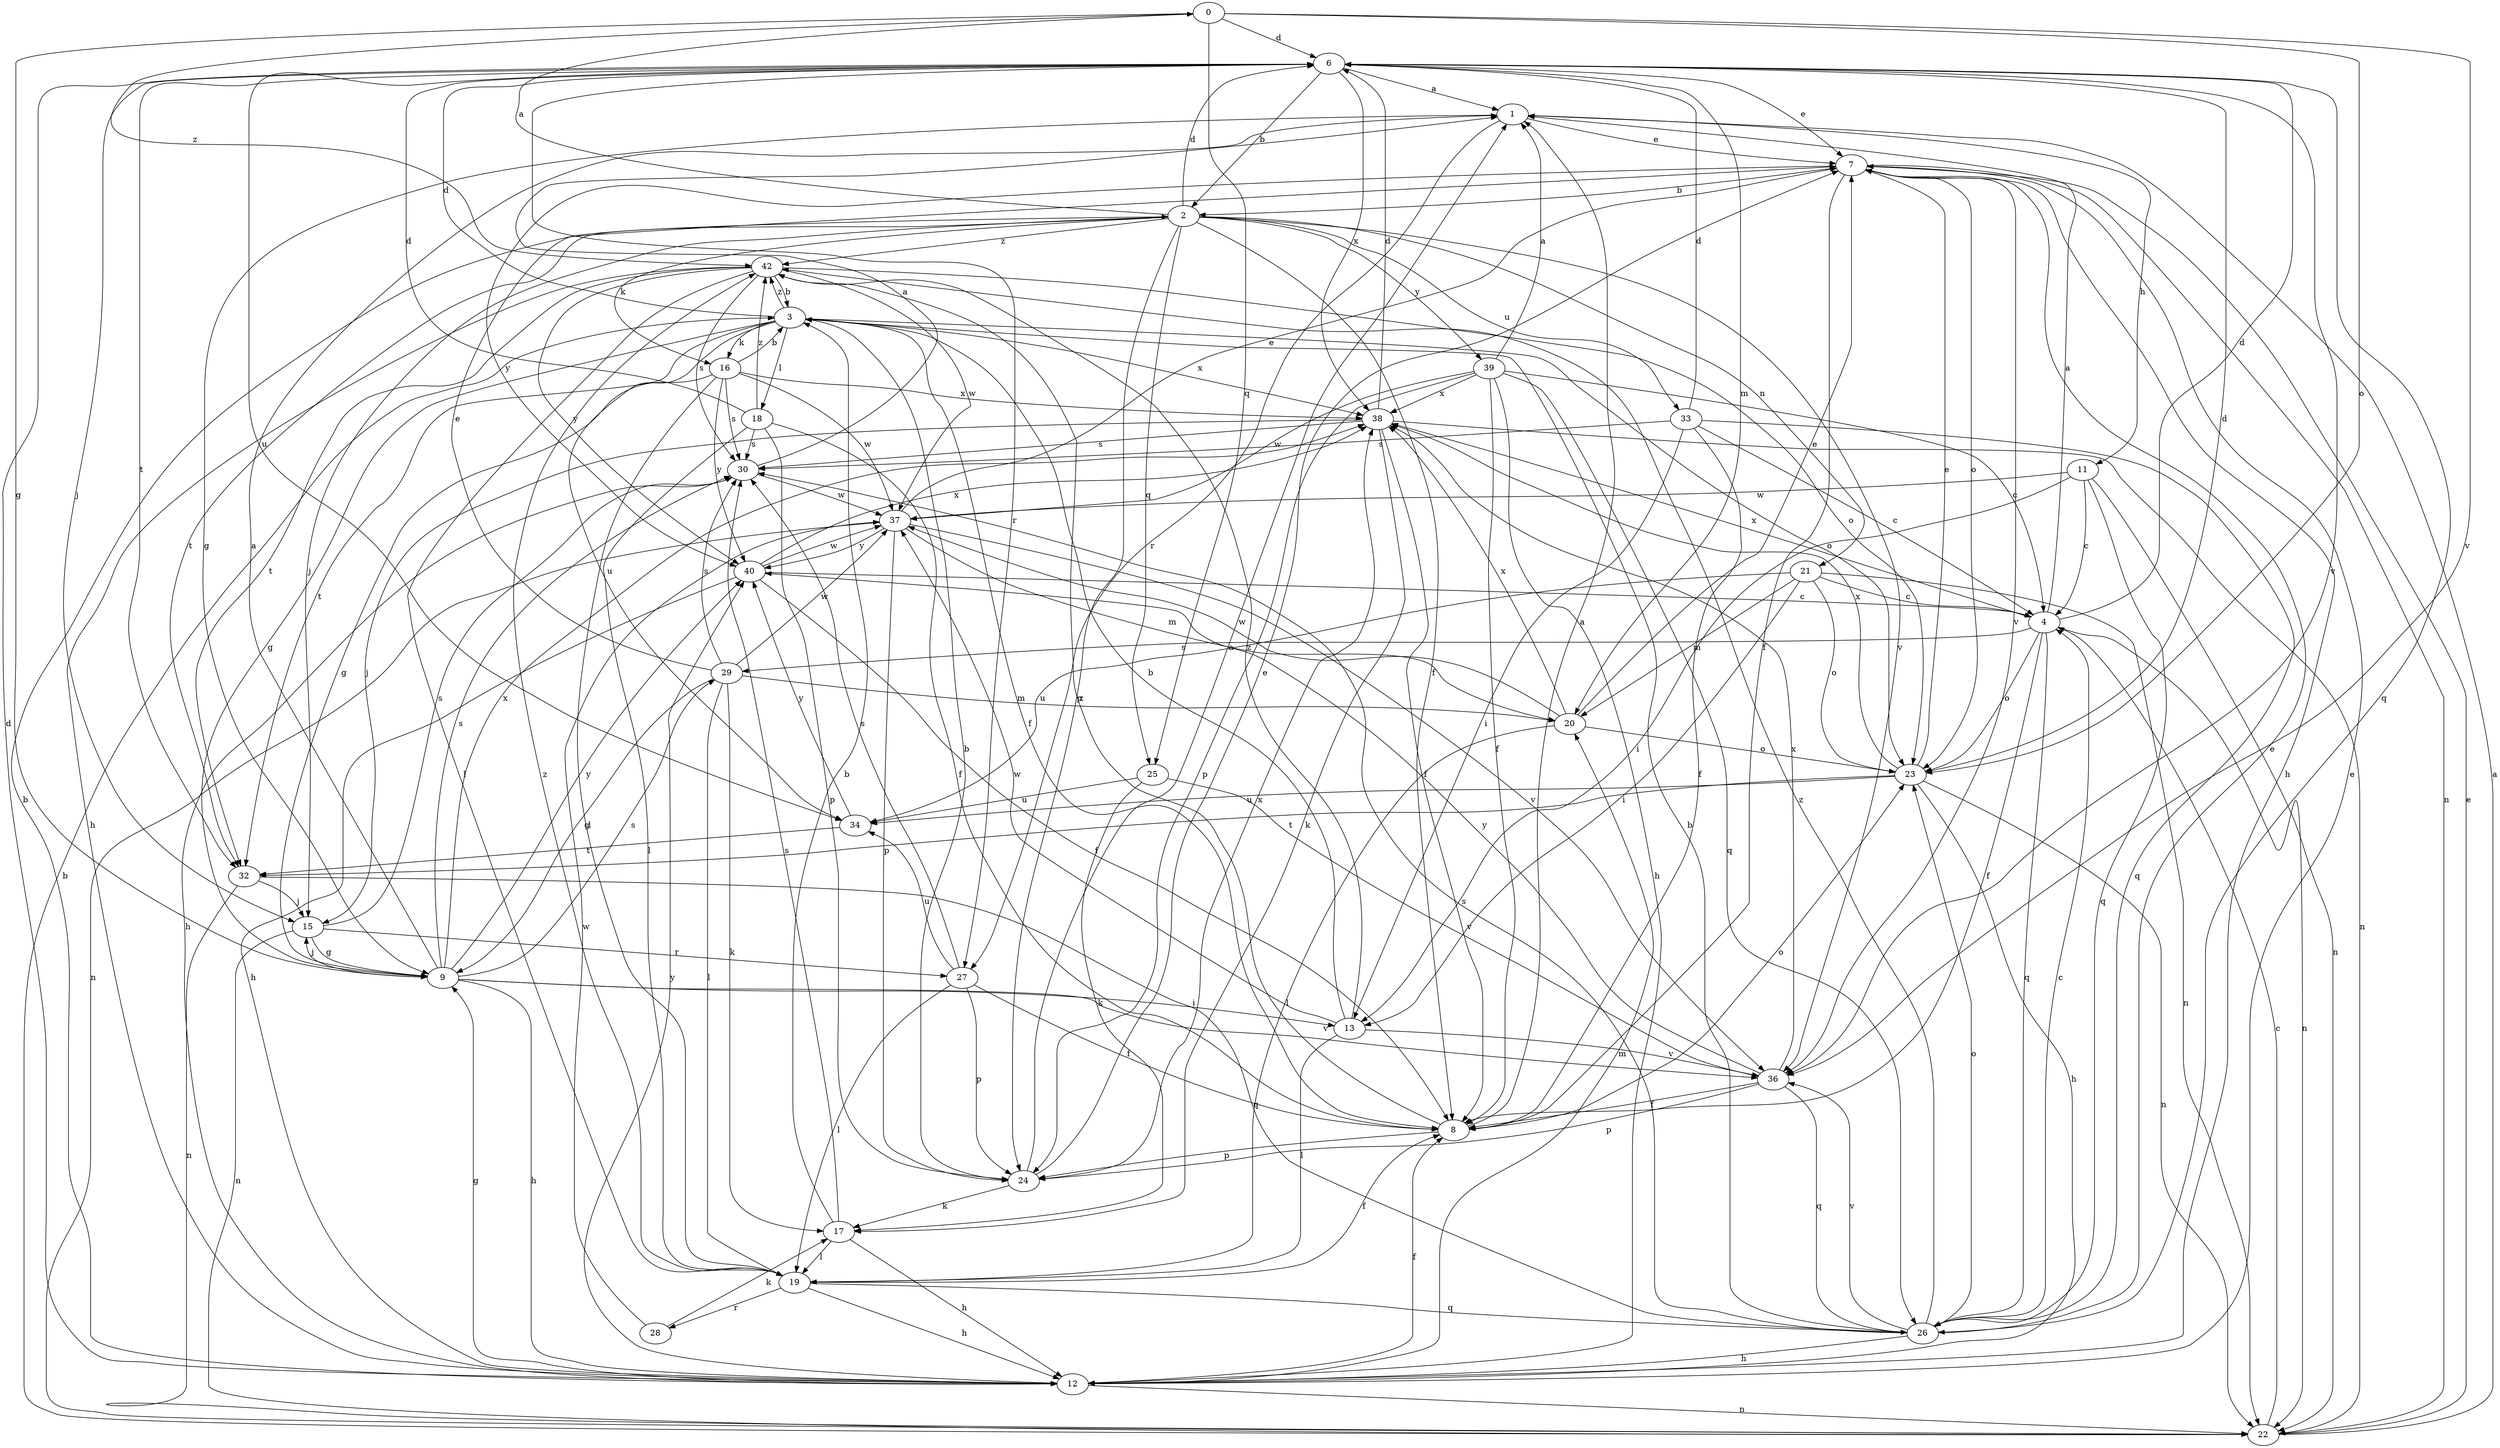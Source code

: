 strict digraph  {
0;
1;
2;
3;
4;
6;
7;
8;
9;
11;
12;
13;
15;
16;
17;
18;
19;
20;
21;
22;
23;
24;
25;
26;
27;
28;
29;
30;
32;
33;
34;
36;
37;
38;
39;
40;
42;
0 -> 6  [label=d];
0 -> 9  [label=g];
0 -> 23  [label=o];
0 -> 25  [label=q];
0 -> 36  [label=v];
0 -> 42  [label=z];
1 -> 7  [label=e];
1 -> 9  [label=g];
1 -> 11  [label=h];
1 -> 27  [label=r];
2 -> 0  [label=a];
2 -> 6  [label=d];
2 -> 8  [label=f];
2 -> 15  [label=j];
2 -> 16  [label=k];
2 -> 21  [label=n];
2 -> 24  [label=p];
2 -> 25  [label=q];
2 -> 32  [label=t];
2 -> 33  [label=u];
2 -> 36  [label=v];
2 -> 39  [label=y];
2 -> 42  [label=z];
3 -> 6  [label=d];
3 -> 8  [label=f];
3 -> 9  [label=g];
3 -> 16  [label=k];
3 -> 18  [label=l];
3 -> 23  [label=o];
3 -> 32  [label=t];
3 -> 34  [label=u];
3 -> 38  [label=x];
3 -> 42  [label=z];
4 -> 1  [label=a];
4 -> 6  [label=d];
4 -> 8  [label=f];
4 -> 22  [label=n];
4 -> 23  [label=o];
4 -> 26  [label=q];
4 -> 29  [label=s];
4 -> 38  [label=x];
6 -> 1  [label=a];
6 -> 2  [label=b];
6 -> 7  [label=e];
6 -> 15  [label=j];
6 -> 20  [label=m];
6 -> 26  [label=q];
6 -> 27  [label=r];
6 -> 32  [label=t];
6 -> 34  [label=u];
6 -> 36  [label=v];
6 -> 38  [label=x];
7 -> 2  [label=b];
7 -> 8  [label=f];
7 -> 12  [label=h];
7 -> 22  [label=n];
7 -> 23  [label=o];
7 -> 36  [label=v];
7 -> 40  [label=y];
8 -> 1  [label=a];
8 -> 23  [label=o];
8 -> 24  [label=p];
8 -> 42  [label=z];
9 -> 1  [label=a];
9 -> 12  [label=h];
9 -> 13  [label=i];
9 -> 15  [label=j];
9 -> 29  [label=s];
9 -> 30  [label=s];
9 -> 36  [label=v];
9 -> 38  [label=x];
9 -> 40  [label=y];
11 -> 4  [label=c];
11 -> 13  [label=i];
11 -> 22  [label=n];
11 -> 26  [label=q];
11 -> 37  [label=w];
12 -> 2  [label=b];
12 -> 6  [label=d];
12 -> 7  [label=e];
12 -> 8  [label=f];
12 -> 9  [label=g];
12 -> 20  [label=m];
12 -> 22  [label=n];
12 -> 40  [label=y];
13 -> 3  [label=b];
13 -> 19  [label=l];
13 -> 36  [label=v];
13 -> 37  [label=w];
13 -> 42  [label=z];
15 -> 9  [label=g];
15 -> 22  [label=n];
15 -> 27  [label=r];
15 -> 30  [label=s];
16 -> 3  [label=b];
16 -> 9  [label=g];
16 -> 19  [label=l];
16 -> 30  [label=s];
16 -> 37  [label=w];
16 -> 38  [label=x];
16 -> 40  [label=y];
17 -> 3  [label=b];
17 -> 12  [label=h];
17 -> 19  [label=l];
17 -> 30  [label=s];
18 -> 6  [label=d];
18 -> 8  [label=f];
18 -> 19  [label=l];
18 -> 24  [label=p];
18 -> 30  [label=s];
18 -> 42  [label=z];
19 -> 8  [label=f];
19 -> 12  [label=h];
19 -> 26  [label=q];
19 -> 28  [label=r];
19 -> 42  [label=z];
20 -> 7  [label=e];
20 -> 19  [label=l];
20 -> 23  [label=o];
20 -> 37  [label=w];
20 -> 38  [label=x];
21 -> 4  [label=c];
21 -> 13  [label=i];
21 -> 20  [label=m];
21 -> 22  [label=n];
21 -> 23  [label=o];
21 -> 34  [label=u];
22 -> 1  [label=a];
22 -> 3  [label=b];
22 -> 4  [label=c];
22 -> 7  [label=e];
23 -> 6  [label=d];
23 -> 7  [label=e];
23 -> 12  [label=h];
23 -> 22  [label=n];
23 -> 32  [label=t];
23 -> 34  [label=u];
23 -> 38  [label=x];
24 -> 1  [label=a];
24 -> 3  [label=b];
24 -> 7  [label=e];
24 -> 17  [label=k];
24 -> 38  [label=x];
25 -> 17  [label=k];
25 -> 34  [label=u];
25 -> 36  [label=v];
26 -> 3  [label=b];
26 -> 4  [label=c];
26 -> 7  [label=e];
26 -> 12  [label=h];
26 -> 23  [label=o];
26 -> 30  [label=s];
26 -> 36  [label=v];
26 -> 42  [label=z];
27 -> 8  [label=f];
27 -> 19  [label=l];
27 -> 24  [label=p];
27 -> 30  [label=s];
27 -> 34  [label=u];
28 -> 17  [label=k];
28 -> 37  [label=w];
29 -> 7  [label=e];
29 -> 9  [label=g];
29 -> 17  [label=k];
29 -> 19  [label=l];
29 -> 20  [label=m];
29 -> 30  [label=s];
29 -> 37  [label=w];
30 -> 1  [label=a];
30 -> 12  [label=h];
30 -> 37  [label=w];
32 -> 15  [label=j];
32 -> 22  [label=n];
32 -> 26  [label=q];
33 -> 4  [label=c];
33 -> 6  [label=d];
33 -> 8  [label=f];
33 -> 13  [label=i];
33 -> 26  [label=q];
33 -> 30  [label=s];
34 -> 32  [label=t];
34 -> 40  [label=y];
36 -> 8  [label=f];
36 -> 24  [label=p];
36 -> 26  [label=q];
36 -> 38  [label=x];
36 -> 40  [label=y];
37 -> 7  [label=e];
37 -> 20  [label=m];
37 -> 22  [label=n];
37 -> 24  [label=p];
37 -> 36  [label=v];
37 -> 40  [label=y];
38 -> 6  [label=d];
38 -> 8  [label=f];
38 -> 15  [label=j];
38 -> 17  [label=k];
38 -> 22  [label=n];
38 -> 30  [label=s];
39 -> 1  [label=a];
39 -> 4  [label=c];
39 -> 8  [label=f];
39 -> 12  [label=h];
39 -> 24  [label=p];
39 -> 26  [label=q];
39 -> 37  [label=w];
39 -> 38  [label=x];
40 -> 4  [label=c];
40 -> 8  [label=f];
40 -> 12  [label=h];
40 -> 37  [label=w];
40 -> 38  [label=x];
42 -> 3  [label=b];
42 -> 12  [label=h];
42 -> 19  [label=l];
42 -> 23  [label=o];
42 -> 30  [label=s];
42 -> 32  [label=t];
42 -> 37  [label=w];
42 -> 40  [label=y];
}
